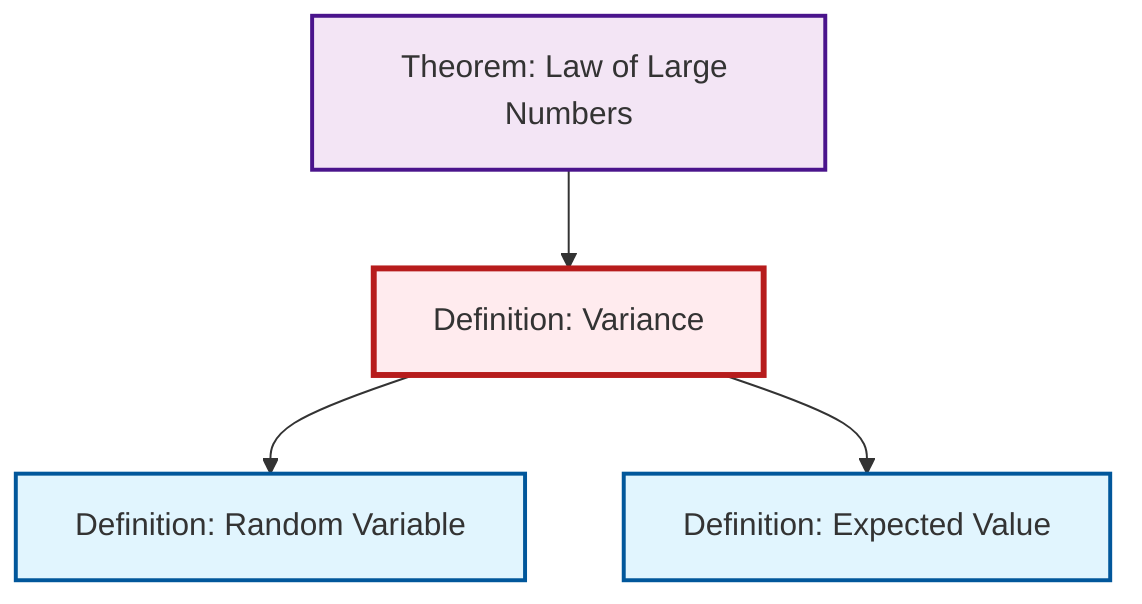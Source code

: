 graph TD
    classDef definition fill:#e1f5fe,stroke:#01579b,stroke-width:2px
    classDef theorem fill:#f3e5f5,stroke:#4a148c,stroke-width:2px
    classDef axiom fill:#fff3e0,stroke:#e65100,stroke-width:2px
    classDef example fill:#e8f5e9,stroke:#1b5e20,stroke-width:2px
    classDef current fill:#ffebee,stroke:#b71c1c,stroke-width:3px
    def-variance["Definition: Variance"]:::definition
    def-random-variable["Definition: Random Variable"]:::definition
    thm-law-of-large-numbers["Theorem: Law of Large Numbers"]:::theorem
    def-expectation["Definition: Expected Value"]:::definition
    def-variance --> def-random-variable
    def-variance --> def-expectation
    thm-law-of-large-numbers --> def-variance
    class def-variance current